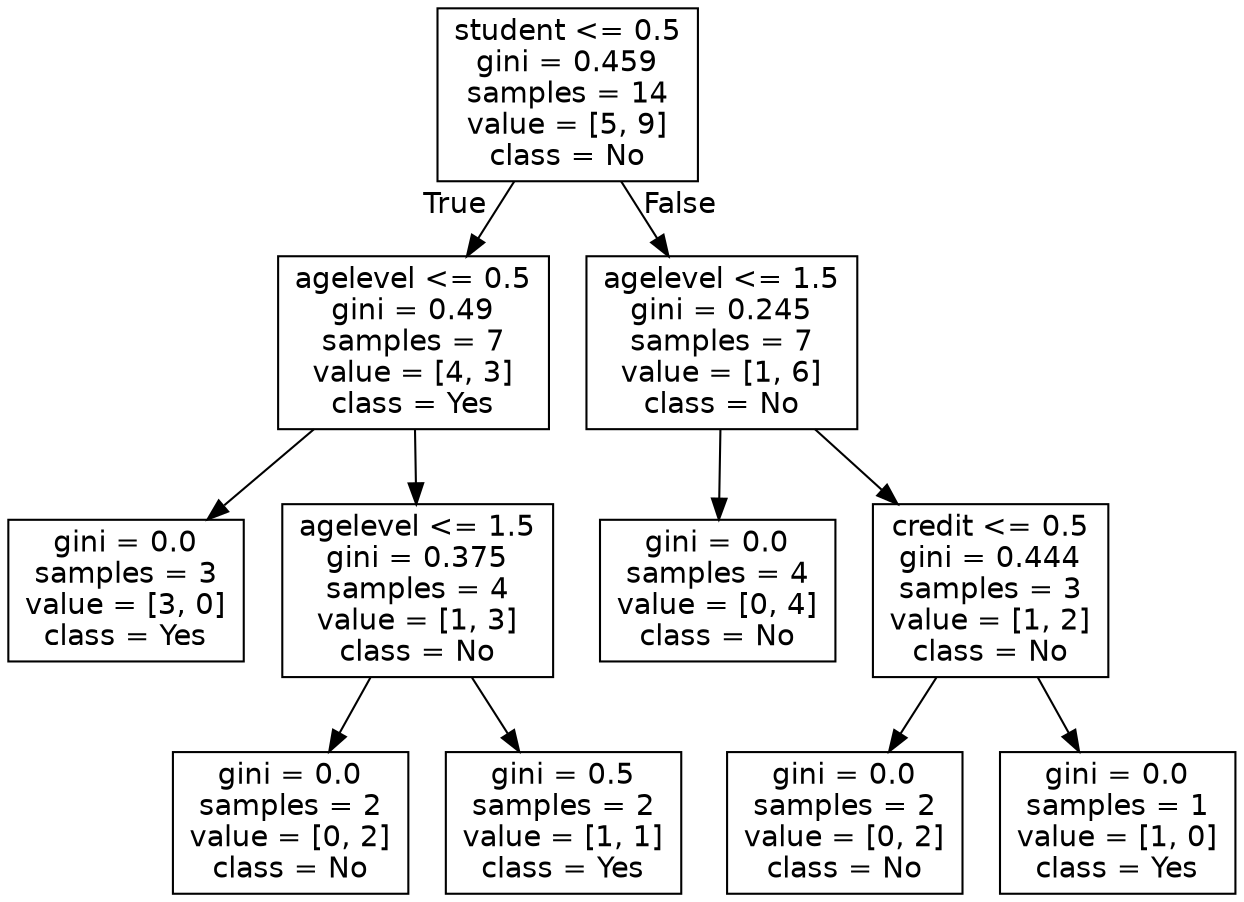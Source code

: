 digraph Tree {
node [shape=box, fontname="helvetica"] ;
edge [fontname="helvetica"] ;
0 [label="student <= 0.5\ngini = 0.459\nsamples = 14\nvalue = [5, 9]\nclass = No"] ;
1 [label="agelevel <= 0.5\ngini = 0.49\nsamples = 7\nvalue = [4, 3]\nclass = Yes"] ;
0 -> 1 [labeldistance=2.5, labelangle=45, headlabel="True"] ;
2 [label="gini = 0.0\nsamples = 3\nvalue = [3, 0]\nclass = Yes"] ;
1 -> 2 ;
3 [label="agelevel <= 1.5\ngini = 0.375\nsamples = 4\nvalue = [1, 3]\nclass = No"] ;
1 -> 3 ;
4 [label="gini = 0.0\nsamples = 2\nvalue = [0, 2]\nclass = No"] ;
3 -> 4 ;
5 [label="gini = 0.5\nsamples = 2\nvalue = [1, 1]\nclass = Yes"] ;
3 -> 5 ;
6 [label="agelevel <= 1.5\ngini = 0.245\nsamples = 7\nvalue = [1, 6]\nclass = No"] ;
0 -> 6 [labeldistance=2.5, labelangle=-45, headlabel="False"] ;
7 [label="gini = 0.0\nsamples = 4\nvalue = [0, 4]\nclass = No"] ;
6 -> 7 ;
8 [label="credit <= 0.5\ngini = 0.444\nsamples = 3\nvalue = [1, 2]\nclass = No"] ;
6 -> 8 ;
9 [label="gini = 0.0\nsamples = 2\nvalue = [0, 2]\nclass = No"] ;
8 -> 9 ;
10 [label="gini = 0.0\nsamples = 1\nvalue = [1, 0]\nclass = Yes"] ;
8 -> 10 ;
}